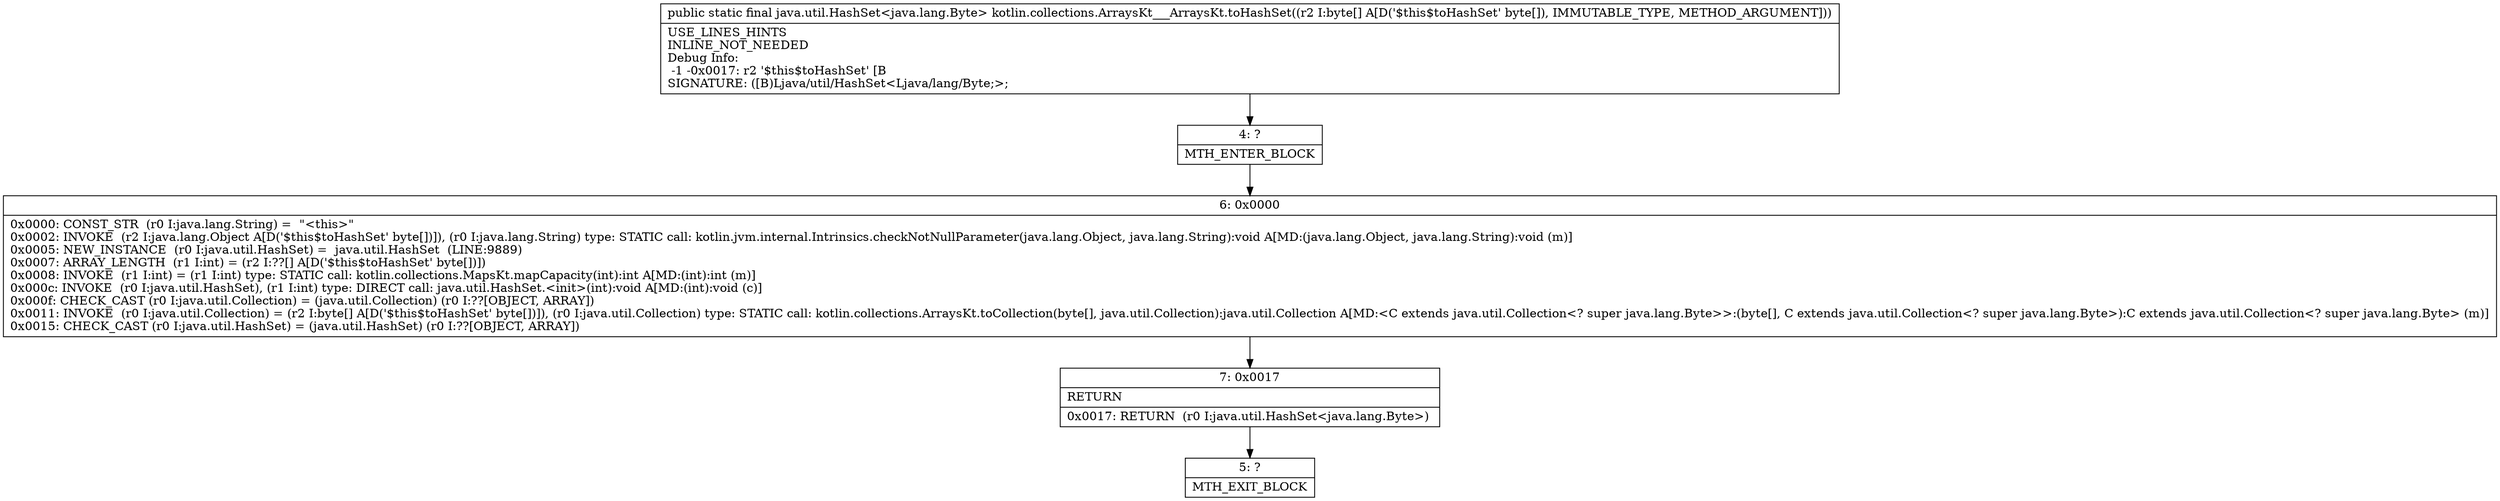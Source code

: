 digraph "CFG forkotlin.collections.ArraysKt___ArraysKt.toHashSet([B)Ljava\/util\/HashSet;" {
Node_4 [shape=record,label="{4\:\ ?|MTH_ENTER_BLOCK\l}"];
Node_6 [shape=record,label="{6\:\ 0x0000|0x0000: CONST_STR  (r0 I:java.lang.String) =  \"\<this\>\" \l0x0002: INVOKE  (r2 I:java.lang.Object A[D('$this$toHashSet' byte[])]), (r0 I:java.lang.String) type: STATIC call: kotlin.jvm.internal.Intrinsics.checkNotNullParameter(java.lang.Object, java.lang.String):void A[MD:(java.lang.Object, java.lang.String):void (m)]\l0x0005: NEW_INSTANCE  (r0 I:java.util.HashSet) =  java.util.HashSet  (LINE:9889)\l0x0007: ARRAY_LENGTH  (r1 I:int) = (r2 I:??[] A[D('$this$toHashSet' byte[])]) \l0x0008: INVOKE  (r1 I:int) = (r1 I:int) type: STATIC call: kotlin.collections.MapsKt.mapCapacity(int):int A[MD:(int):int (m)]\l0x000c: INVOKE  (r0 I:java.util.HashSet), (r1 I:int) type: DIRECT call: java.util.HashSet.\<init\>(int):void A[MD:(int):void (c)]\l0x000f: CHECK_CAST (r0 I:java.util.Collection) = (java.util.Collection) (r0 I:??[OBJECT, ARRAY]) \l0x0011: INVOKE  (r0 I:java.util.Collection) = (r2 I:byte[] A[D('$this$toHashSet' byte[])]), (r0 I:java.util.Collection) type: STATIC call: kotlin.collections.ArraysKt.toCollection(byte[], java.util.Collection):java.util.Collection A[MD:\<C extends java.util.Collection\<? super java.lang.Byte\>\>:(byte[], C extends java.util.Collection\<? super java.lang.Byte\>):C extends java.util.Collection\<? super java.lang.Byte\> (m)]\l0x0015: CHECK_CAST (r0 I:java.util.HashSet) = (java.util.HashSet) (r0 I:??[OBJECT, ARRAY]) \l}"];
Node_7 [shape=record,label="{7\:\ 0x0017|RETURN\l|0x0017: RETURN  (r0 I:java.util.HashSet\<java.lang.Byte\>) \l}"];
Node_5 [shape=record,label="{5\:\ ?|MTH_EXIT_BLOCK\l}"];
MethodNode[shape=record,label="{public static final java.util.HashSet\<java.lang.Byte\> kotlin.collections.ArraysKt___ArraysKt.toHashSet((r2 I:byte[] A[D('$this$toHashSet' byte[]), IMMUTABLE_TYPE, METHOD_ARGUMENT]))  | USE_LINES_HINTS\lINLINE_NOT_NEEDED\lDebug Info:\l  \-1 \-0x0017: r2 '$this$toHashSet' [B\lSIGNATURE: ([B)Ljava\/util\/HashSet\<Ljava\/lang\/Byte;\>;\l}"];
MethodNode -> Node_4;Node_4 -> Node_6;
Node_6 -> Node_7;
Node_7 -> Node_5;
}

